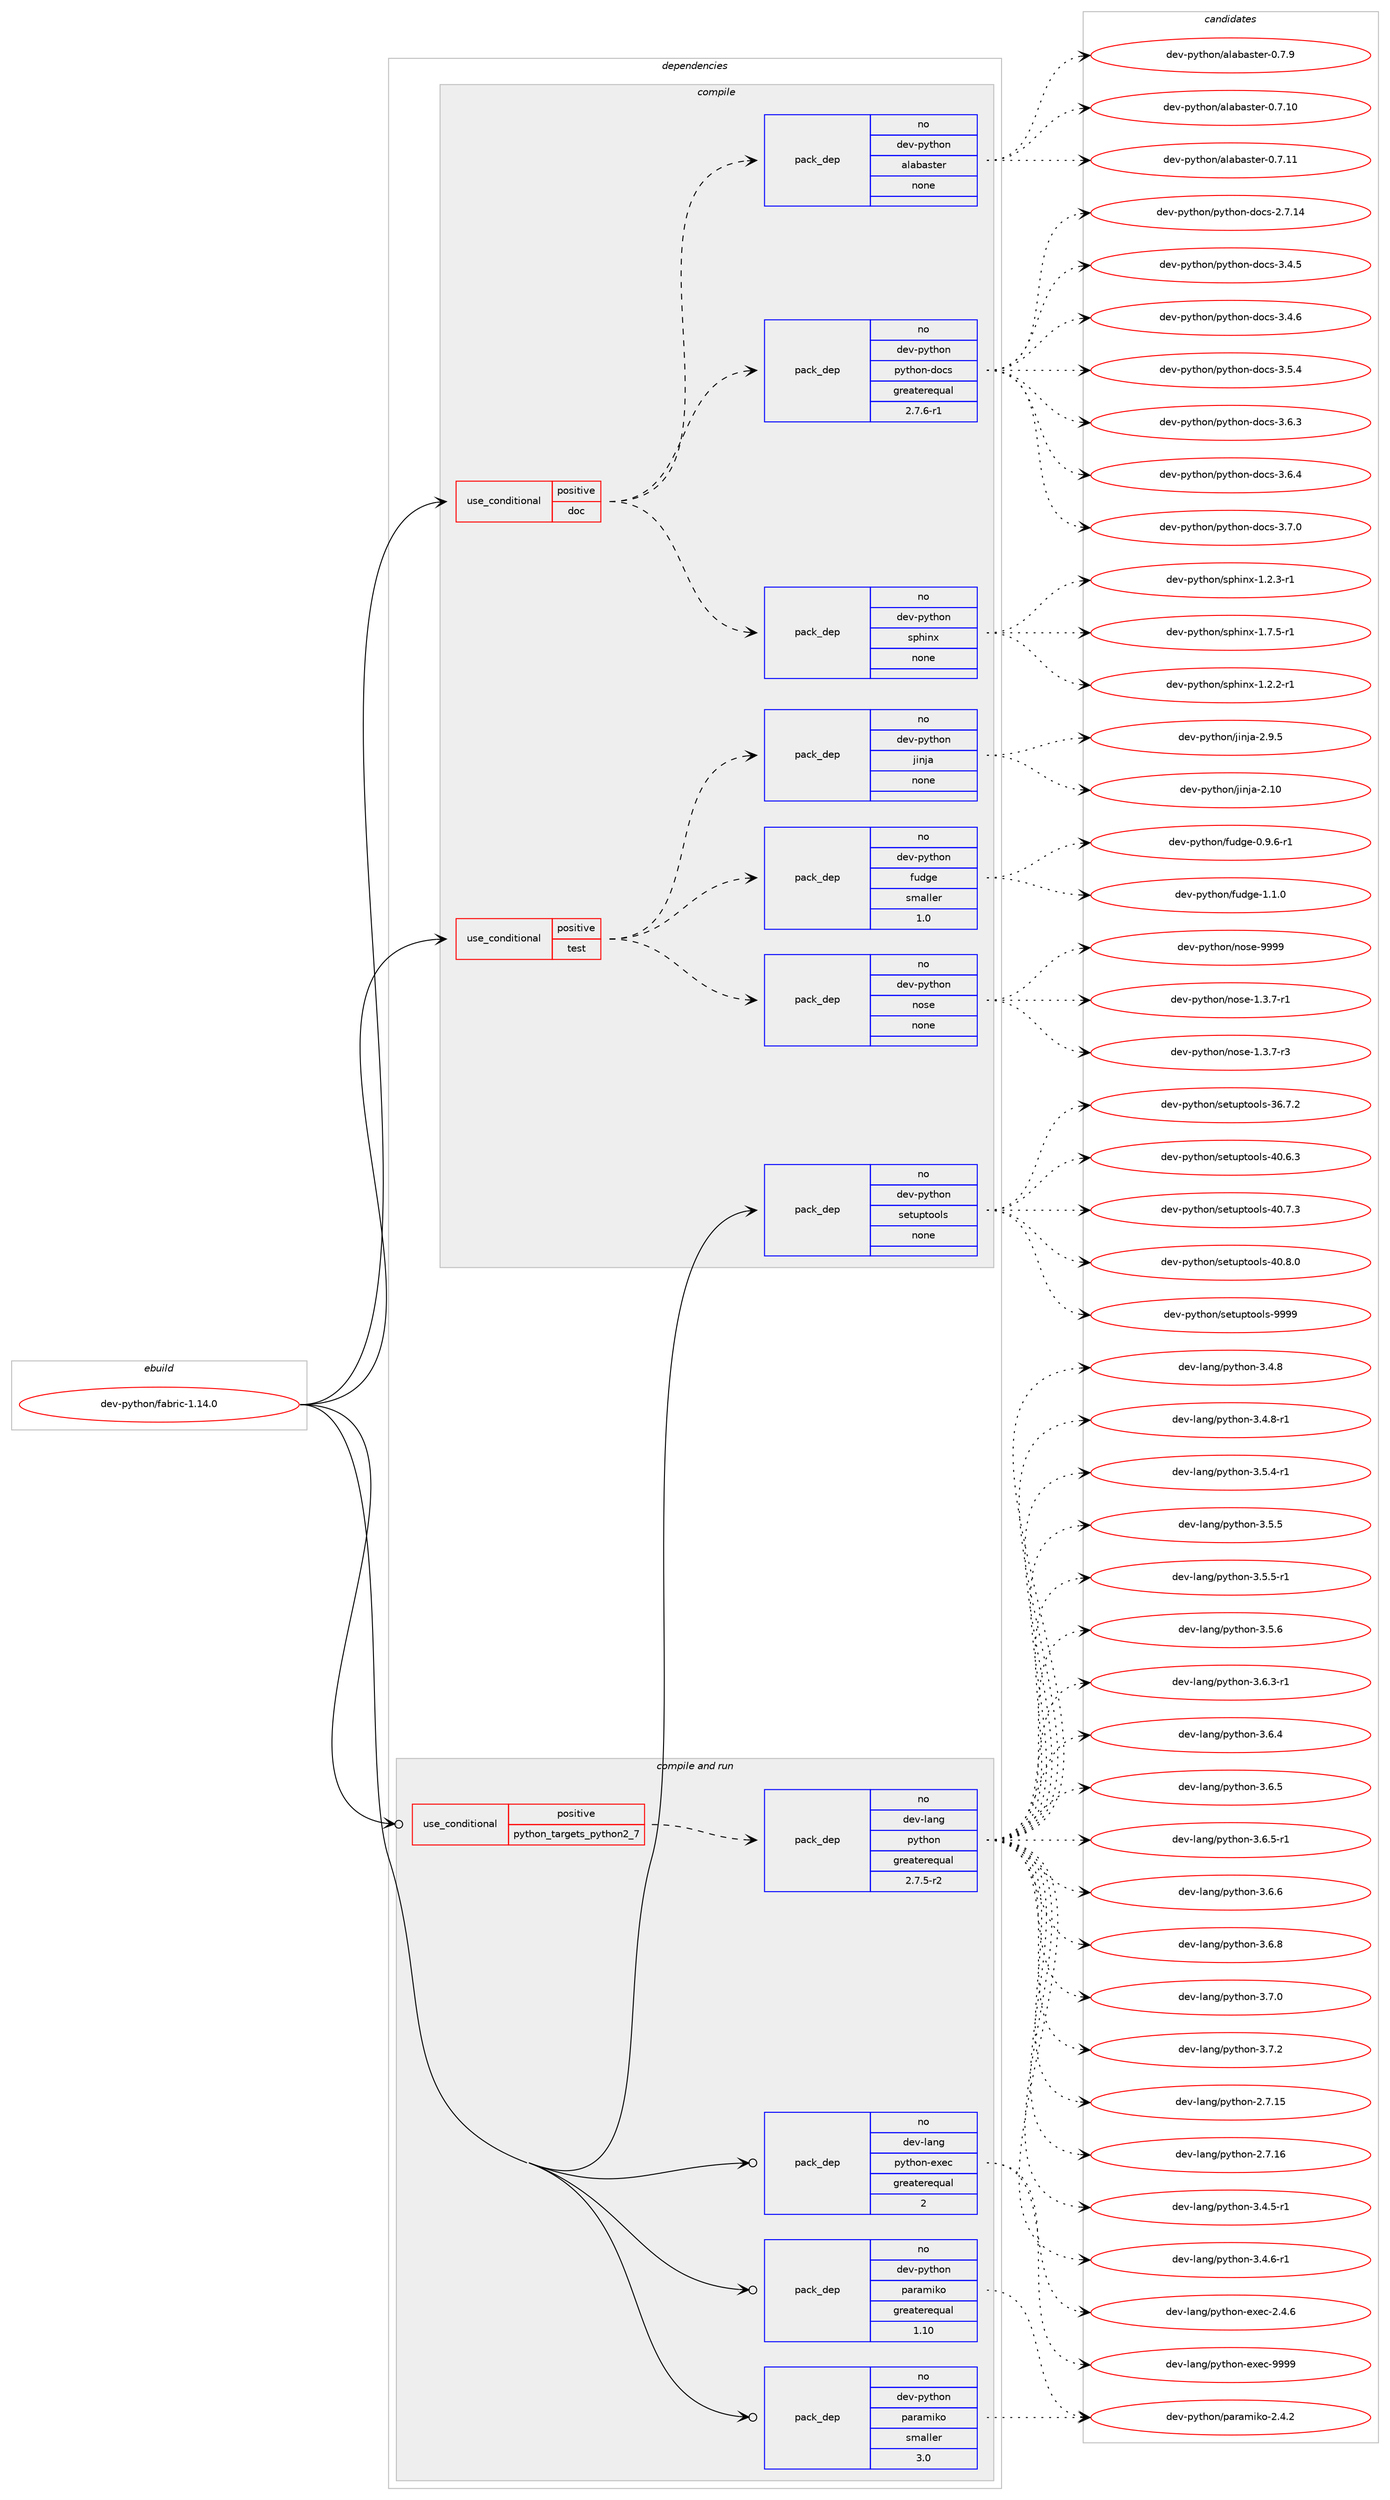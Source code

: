 digraph prolog {

# *************
# Graph options
# *************

newrank=true;
concentrate=true;
compound=true;
graph [rankdir=LR,fontname=Helvetica,fontsize=10,ranksep=1.5];#, ranksep=2.5, nodesep=0.2];
edge  [arrowhead=vee];
node  [fontname=Helvetica,fontsize=10];

# **********
# The ebuild
# **********

subgraph cluster_leftcol {
color=gray;
rank=same;
label=<<i>ebuild</i>>;
id [label="dev-python/fabric-1.14.0", color=red, width=4, href="../dev-python/fabric-1.14.0.svg"];
}

# ****************
# The dependencies
# ****************

subgraph cluster_midcol {
color=gray;
label=<<i>dependencies</i>>;
subgraph cluster_compile {
fillcolor="#eeeeee";
style=filled;
label=<<i>compile</i>>;
subgraph cond374042 {
dependency1408397 [label=<<TABLE BORDER="0" CELLBORDER="1" CELLSPACING="0" CELLPADDING="4"><TR><TD ROWSPAN="3" CELLPADDING="10">use_conditional</TD></TR><TR><TD>positive</TD></TR><TR><TD>doc</TD></TR></TABLE>>, shape=none, color=red];
subgraph pack1011096 {
dependency1408398 [label=<<TABLE BORDER="0" CELLBORDER="1" CELLSPACING="0" CELLPADDING="4" WIDTH="220"><TR><TD ROWSPAN="6" CELLPADDING="30">pack_dep</TD></TR><TR><TD WIDTH="110">no</TD></TR><TR><TD>dev-python</TD></TR><TR><TD>sphinx</TD></TR><TR><TD>none</TD></TR><TR><TD></TD></TR></TABLE>>, shape=none, color=blue];
}
dependency1408397:e -> dependency1408398:w [weight=20,style="dashed",arrowhead="vee"];
subgraph pack1011097 {
dependency1408399 [label=<<TABLE BORDER="0" CELLBORDER="1" CELLSPACING="0" CELLPADDING="4" WIDTH="220"><TR><TD ROWSPAN="6" CELLPADDING="30">pack_dep</TD></TR><TR><TD WIDTH="110">no</TD></TR><TR><TD>dev-python</TD></TR><TR><TD>python-docs</TD></TR><TR><TD>greaterequal</TD></TR><TR><TD>2.7.6-r1</TD></TR></TABLE>>, shape=none, color=blue];
}
dependency1408397:e -> dependency1408399:w [weight=20,style="dashed",arrowhead="vee"];
subgraph pack1011098 {
dependency1408400 [label=<<TABLE BORDER="0" CELLBORDER="1" CELLSPACING="0" CELLPADDING="4" WIDTH="220"><TR><TD ROWSPAN="6" CELLPADDING="30">pack_dep</TD></TR><TR><TD WIDTH="110">no</TD></TR><TR><TD>dev-python</TD></TR><TR><TD>alabaster</TD></TR><TR><TD>none</TD></TR><TR><TD></TD></TR></TABLE>>, shape=none, color=blue];
}
dependency1408397:e -> dependency1408400:w [weight=20,style="dashed",arrowhead="vee"];
}
id:e -> dependency1408397:w [weight=20,style="solid",arrowhead="vee"];
subgraph cond374043 {
dependency1408401 [label=<<TABLE BORDER="0" CELLBORDER="1" CELLSPACING="0" CELLPADDING="4"><TR><TD ROWSPAN="3" CELLPADDING="10">use_conditional</TD></TR><TR><TD>positive</TD></TR><TR><TD>test</TD></TR></TABLE>>, shape=none, color=red];
subgraph pack1011099 {
dependency1408402 [label=<<TABLE BORDER="0" CELLBORDER="1" CELLSPACING="0" CELLPADDING="4" WIDTH="220"><TR><TD ROWSPAN="6" CELLPADDING="30">pack_dep</TD></TR><TR><TD WIDTH="110">no</TD></TR><TR><TD>dev-python</TD></TR><TR><TD>nose</TD></TR><TR><TD>none</TD></TR><TR><TD></TD></TR></TABLE>>, shape=none, color=blue];
}
dependency1408401:e -> dependency1408402:w [weight=20,style="dashed",arrowhead="vee"];
subgraph pack1011100 {
dependency1408403 [label=<<TABLE BORDER="0" CELLBORDER="1" CELLSPACING="0" CELLPADDING="4" WIDTH="220"><TR><TD ROWSPAN="6" CELLPADDING="30">pack_dep</TD></TR><TR><TD WIDTH="110">no</TD></TR><TR><TD>dev-python</TD></TR><TR><TD>fudge</TD></TR><TR><TD>smaller</TD></TR><TR><TD>1.0</TD></TR></TABLE>>, shape=none, color=blue];
}
dependency1408401:e -> dependency1408403:w [weight=20,style="dashed",arrowhead="vee"];
subgraph pack1011101 {
dependency1408404 [label=<<TABLE BORDER="0" CELLBORDER="1" CELLSPACING="0" CELLPADDING="4" WIDTH="220"><TR><TD ROWSPAN="6" CELLPADDING="30">pack_dep</TD></TR><TR><TD WIDTH="110">no</TD></TR><TR><TD>dev-python</TD></TR><TR><TD>jinja</TD></TR><TR><TD>none</TD></TR><TR><TD></TD></TR></TABLE>>, shape=none, color=blue];
}
dependency1408401:e -> dependency1408404:w [weight=20,style="dashed",arrowhead="vee"];
}
id:e -> dependency1408401:w [weight=20,style="solid",arrowhead="vee"];
subgraph pack1011102 {
dependency1408405 [label=<<TABLE BORDER="0" CELLBORDER="1" CELLSPACING="0" CELLPADDING="4" WIDTH="220"><TR><TD ROWSPAN="6" CELLPADDING="30">pack_dep</TD></TR><TR><TD WIDTH="110">no</TD></TR><TR><TD>dev-python</TD></TR><TR><TD>setuptools</TD></TR><TR><TD>none</TD></TR><TR><TD></TD></TR></TABLE>>, shape=none, color=blue];
}
id:e -> dependency1408405:w [weight=20,style="solid",arrowhead="vee"];
}
subgraph cluster_compileandrun {
fillcolor="#eeeeee";
style=filled;
label=<<i>compile and run</i>>;
subgraph cond374044 {
dependency1408406 [label=<<TABLE BORDER="0" CELLBORDER="1" CELLSPACING="0" CELLPADDING="4"><TR><TD ROWSPAN="3" CELLPADDING="10">use_conditional</TD></TR><TR><TD>positive</TD></TR><TR><TD>python_targets_python2_7</TD></TR></TABLE>>, shape=none, color=red];
subgraph pack1011103 {
dependency1408407 [label=<<TABLE BORDER="0" CELLBORDER="1" CELLSPACING="0" CELLPADDING="4" WIDTH="220"><TR><TD ROWSPAN="6" CELLPADDING="30">pack_dep</TD></TR><TR><TD WIDTH="110">no</TD></TR><TR><TD>dev-lang</TD></TR><TR><TD>python</TD></TR><TR><TD>greaterequal</TD></TR><TR><TD>2.7.5-r2</TD></TR></TABLE>>, shape=none, color=blue];
}
dependency1408406:e -> dependency1408407:w [weight=20,style="dashed",arrowhead="vee"];
}
id:e -> dependency1408406:w [weight=20,style="solid",arrowhead="odotvee"];
subgraph pack1011104 {
dependency1408408 [label=<<TABLE BORDER="0" CELLBORDER="1" CELLSPACING="0" CELLPADDING="4" WIDTH="220"><TR><TD ROWSPAN="6" CELLPADDING="30">pack_dep</TD></TR><TR><TD WIDTH="110">no</TD></TR><TR><TD>dev-lang</TD></TR><TR><TD>python-exec</TD></TR><TR><TD>greaterequal</TD></TR><TR><TD>2</TD></TR></TABLE>>, shape=none, color=blue];
}
id:e -> dependency1408408:w [weight=20,style="solid",arrowhead="odotvee"];
subgraph pack1011105 {
dependency1408409 [label=<<TABLE BORDER="0" CELLBORDER="1" CELLSPACING="0" CELLPADDING="4" WIDTH="220"><TR><TD ROWSPAN="6" CELLPADDING="30">pack_dep</TD></TR><TR><TD WIDTH="110">no</TD></TR><TR><TD>dev-python</TD></TR><TR><TD>paramiko</TD></TR><TR><TD>greaterequal</TD></TR><TR><TD>1.10</TD></TR></TABLE>>, shape=none, color=blue];
}
id:e -> dependency1408409:w [weight=20,style="solid",arrowhead="odotvee"];
subgraph pack1011106 {
dependency1408410 [label=<<TABLE BORDER="0" CELLBORDER="1" CELLSPACING="0" CELLPADDING="4" WIDTH="220"><TR><TD ROWSPAN="6" CELLPADDING="30">pack_dep</TD></TR><TR><TD WIDTH="110">no</TD></TR><TR><TD>dev-python</TD></TR><TR><TD>paramiko</TD></TR><TR><TD>smaller</TD></TR><TR><TD>3.0</TD></TR></TABLE>>, shape=none, color=blue];
}
id:e -> dependency1408410:w [weight=20,style="solid",arrowhead="odotvee"];
}
subgraph cluster_run {
fillcolor="#eeeeee";
style=filled;
label=<<i>run</i>>;
}
}

# **************
# The candidates
# **************

subgraph cluster_choices {
rank=same;
color=gray;
label=<<i>candidates</i>>;

subgraph choice1011096 {
color=black;
nodesep=1;
choice10010111845112121116104111110471151121041051101204549465046504511449 [label="dev-python/sphinx-1.2.2-r1", color=red, width=4,href="../dev-python/sphinx-1.2.2-r1.svg"];
choice10010111845112121116104111110471151121041051101204549465046514511449 [label="dev-python/sphinx-1.2.3-r1", color=red, width=4,href="../dev-python/sphinx-1.2.3-r1.svg"];
choice10010111845112121116104111110471151121041051101204549465546534511449 [label="dev-python/sphinx-1.7.5-r1", color=red, width=4,href="../dev-python/sphinx-1.7.5-r1.svg"];
dependency1408398:e -> choice10010111845112121116104111110471151121041051101204549465046504511449:w [style=dotted,weight="100"];
dependency1408398:e -> choice10010111845112121116104111110471151121041051101204549465046514511449:w [style=dotted,weight="100"];
dependency1408398:e -> choice10010111845112121116104111110471151121041051101204549465546534511449:w [style=dotted,weight="100"];
}
subgraph choice1011097 {
color=black;
nodesep=1;
choice1001011184511212111610411111047112121116104111110451001119911545504655464952 [label="dev-python/python-docs-2.7.14", color=red, width=4,href="../dev-python/python-docs-2.7.14.svg"];
choice10010111845112121116104111110471121211161041111104510011199115455146524653 [label="dev-python/python-docs-3.4.5", color=red, width=4,href="../dev-python/python-docs-3.4.5.svg"];
choice10010111845112121116104111110471121211161041111104510011199115455146524654 [label="dev-python/python-docs-3.4.6", color=red, width=4,href="../dev-python/python-docs-3.4.6.svg"];
choice10010111845112121116104111110471121211161041111104510011199115455146534652 [label="dev-python/python-docs-3.5.4", color=red, width=4,href="../dev-python/python-docs-3.5.4.svg"];
choice10010111845112121116104111110471121211161041111104510011199115455146544651 [label="dev-python/python-docs-3.6.3", color=red, width=4,href="../dev-python/python-docs-3.6.3.svg"];
choice10010111845112121116104111110471121211161041111104510011199115455146544652 [label="dev-python/python-docs-3.6.4", color=red, width=4,href="../dev-python/python-docs-3.6.4.svg"];
choice10010111845112121116104111110471121211161041111104510011199115455146554648 [label="dev-python/python-docs-3.7.0", color=red, width=4,href="../dev-python/python-docs-3.7.0.svg"];
dependency1408399:e -> choice1001011184511212111610411111047112121116104111110451001119911545504655464952:w [style=dotted,weight="100"];
dependency1408399:e -> choice10010111845112121116104111110471121211161041111104510011199115455146524653:w [style=dotted,weight="100"];
dependency1408399:e -> choice10010111845112121116104111110471121211161041111104510011199115455146524654:w [style=dotted,weight="100"];
dependency1408399:e -> choice10010111845112121116104111110471121211161041111104510011199115455146534652:w [style=dotted,weight="100"];
dependency1408399:e -> choice10010111845112121116104111110471121211161041111104510011199115455146544651:w [style=dotted,weight="100"];
dependency1408399:e -> choice10010111845112121116104111110471121211161041111104510011199115455146544652:w [style=dotted,weight="100"];
dependency1408399:e -> choice10010111845112121116104111110471121211161041111104510011199115455146554648:w [style=dotted,weight="100"];
}
subgraph choice1011098 {
color=black;
nodesep=1;
choice10010111845112121116104111110479710897989711511610111445484655464948 [label="dev-python/alabaster-0.7.10", color=red, width=4,href="../dev-python/alabaster-0.7.10.svg"];
choice10010111845112121116104111110479710897989711511610111445484655464949 [label="dev-python/alabaster-0.7.11", color=red, width=4,href="../dev-python/alabaster-0.7.11.svg"];
choice100101118451121211161041111104797108979897115116101114454846554657 [label="dev-python/alabaster-0.7.9", color=red, width=4,href="../dev-python/alabaster-0.7.9.svg"];
dependency1408400:e -> choice10010111845112121116104111110479710897989711511610111445484655464948:w [style=dotted,weight="100"];
dependency1408400:e -> choice10010111845112121116104111110479710897989711511610111445484655464949:w [style=dotted,weight="100"];
dependency1408400:e -> choice100101118451121211161041111104797108979897115116101114454846554657:w [style=dotted,weight="100"];
}
subgraph choice1011099 {
color=black;
nodesep=1;
choice10010111845112121116104111110471101111151014549465146554511449 [label="dev-python/nose-1.3.7-r1", color=red, width=4,href="../dev-python/nose-1.3.7-r1.svg"];
choice10010111845112121116104111110471101111151014549465146554511451 [label="dev-python/nose-1.3.7-r3", color=red, width=4,href="../dev-python/nose-1.3.7-r3.svg"];
choice10010111845112121116104111110471101111151014557575757 [label="dev-python/nose-9999", color=red, width=4,href="../dev-python/nose-9999.svg"];
dependency1408402:e -> choice10010111845112121116104111110471101111151014549465146554511449:w [style=dotted,weight="100"];
dependency1408402:e -> choice10010111845112121116104111110471101111151014549465146554511451:w [style=dotted,weight="100"];
dependency1408402:e -> choice10010111845112121116104111110471101111151014557575757:w [style=dotted,weight="100"];
}
subgraph choice1011100 {
color=black;
nodesep=1;
choice10010111845112121116104111110471021171001031014548465746544511449 [label="dev-python/fudge-0.9.6-r1", color=red, width=4,href="../dev-python/fudge-0.9.6-r1.svg"];
choice1001011184511212111610411111047102117100103101454946494648 [label="dev-python/fudge-1.1.0", color=red, width=4,href="../dev-python/fudge-1.1.0.svg"];
dependency1408403:e -> choice10010111845112121116104111110471021171001031014548465746544511449:w [style=dotted,weight="100"];
dependency1408403:e -> choice1001011184511212111610411111047102117100103101454946494648:w [style=dotted,weight="100"];
}
subgraph choice1011101 {
color=black;
nodesep=1;
choice1001011184511212111610411111047106105110106974550464948 [label="dev-python/jinja-2.10", color=red, width=4,href="../dev-python/jinja-2.10.svg"];
choice100101118451121211161041111104710610511010697455046574653 [label="dev-python/jinja-2.9.5", color=red, width=4,href="../dev-python/jinja-2.9.5.svg"];
dependency1408404:e -> choice1001011184511212111610411111047106105110106974550464948:w [style=dotted,weight="100"];
dependency1408404:e -> choice100101118451121211161041111104710610511010697455046574653:w [style=dotted,weight="100"];
}
subgraph choice1011102 {
color=black;
nodesep=1;
choice100101118451121211161041111104711510111611711211611111110811545515446554650 [label="dev-python/setuptools-36.7.2", color=red, width=4,href="../dev-python/setuptools-36.7.2.svg"];
choice100101118451121211161041111104711510111611711211611111110811545524846544651 [label="dev-python/setuptools-40.6.3", color=red, width=4,href="../dev-python/setuptools-40.6.3.svg"];
choice100101118451121211161041111104711510111611711211611111110811545524846554651 [label="dev-python/setuptools-40.7.3", color=red, width=4,href="../dev-python/setuptools-40.7.3.svg"];
choice100101118451121211161041111104711510111611711211611111110811545524846564648 [label="dev-python/setuptools-40.8.0", color=red, width=4,href="../dev-python/setuptools-40.8.0.svg"];
choice10010111845112121116104111110471151011161171121161111111081154557575757 [label="dev-python/setuptools-9999", color=red, width=4,href="../dev-python/setuptools-9999.svg"];
dependency1408405:e -> choice100101118451121211161041111104711510111611711211611111110811545515446554650:w [style=dotted,weight="100"];
dependency1408405:e -> choice100101118451121211161041111104711510111611711211611111110811545524846544651:w [style=dotted,weight="100"];
dependency1408405:e -> choice100101118451121211161041111104711510111611711211611111110811545524846554651:w [style=dotted,weight="100"];
dependency1408405:e -> choice100101118451121211161041111104711510111611711211611111110811545524846564648:w [style=dotted,weight="100"];
dependency1408405:e -> choice10010111845112121116104111110471151011161171121161111111081154557575757:w [style=dotted,weight="100"];
}
subgraph choice1011103 {
color=black;
nodesep=1;
choice10010111845108971101034711212111610411111045504655464953 [label="dev-lang/python-2.7.15", color=red, width=4,href="../dev-lang/python-2.7.15.svg"];
choice10010111845108971101034711212111610411111045504655464954 [label="dev-lang/python-2.7.16", color=red, width=4,href="../dev-lang/python-2.7.16.svg"];
choice1001011184510897110103471121211161041111104551465246534511449 [label="dev-lang/python-3.4.5-r1", color=red, width=4,href="../dev-lang/python-3.4.5-r1.svg"];
choice1001011184510897110103471121211161041111104551465246544511449 [label="dev-lang/python-3.4.6-r1", color=red, width=4,href="../dev-lang/python-3.4.6-r1.svg"];
choice100101118451089711010347112121116104111110455146524656 [label="dev-lang/python-3.4.8", color=red, width=4,href="../dev-lang/python-3.4.8.svg"];
choice1001011184510897110103471121211161041111104551465246564511449 [label="dev-lang/python-3.4.8-r1", color=red, width=4,href="../dev-lang/python-3.4.8-r1.svg"];
choice1001011184510897110103471121211161041111104551465346524511449 [label="dev-lang/python-3.5.4-r1", color=red, width=4,href="../dev-lang/python-3.5.4-r1.svg"];
choice100101118451089711010347112121116104111110455146534653 [label="dev-lang/python-3.5.5", color=red, width=4,href="../dev-lang/python-3.5.5.svg"];
choice1001011184510897110103471121211161041111104551465346534511449 [label="dev-lang/python-3.5.5-r1", color=red, width=4,href="../dev-lang/python-3.5.5-r1.svg"];
choice100101118451089711010347112121116104111110455146534654 [label="dev-lang/python-3.5.6", color=red, width=4,href="../dev-lang/python-3.5.6.svg"];
choice1001011184510897110103471121211161041111104551465446514511449 [label="dev-lang/python-3.6.3-r1", color=red, width=4,href="../dev-lang/python-3.6.3-r1.svg"];
choice100101118451089711010347112121116104111110455146544652 [label="dev-lang/python-3.6.4", color=red, width=4,href="../dev-lang/python-3.6.4.svg"];
choice100101118451089711010347112121116104111110455146544653 [label="dev-lang/python-3.6.5", color=red, width=4,href="../dev-lang/python-3.6.5.svg"];
choice1001011184510897110103471121211161041111104551465446534511449 [label="dev-lang/python-3.6.5-r1", color=red, width=4,href="../dev-lang/python-3.6.5-r1.svg"];
choice100101118451089711010347112121116104111110455146544654 [label="dev-lang/python-3.6.6", color=red, width=4,href="../dev-lang/python-3.6.6.svg"];
choice100101118451089711010347112121116104111110455146544656 [label="dev-lang/python-3.6.8", color=red, width=4,href="../dev-lang/python-3.6.8.svg"];
choice100101118451089711010347112121116104111110455146554648 [label="dev-lang/python-3.7.0", color=red, width=4,href="../dev-lang/python-3.7.0.svg"];
choice100101118451089711010347112121116104111110455146554650 [label="dev-lang/python-3.7.2", color=red, width=4,href="../dev-lang/python-3.7.2.svg"];
dependency1408407:e -> choice10010111845108971101034711212111610411111045504655464953:w [style=dotted,weight="100"];
dependency1408407:e -> choice10010111845108971101034711212111610411111045504655464954:w [style=dotted,weight="100"];
dependency1408407:e -> choice1001011184510897110103471121211161041111104551465246534511449:w [style=dotted,weight="100"];
dependency1408407:e -> choice1001011184510897110103471121211161041111104551465246544511449:w [style=dotted,weight="100"];
dependency1408407:e -> choice100101118451089711010347112121116104111110455146524656:w [style=dotted,weight="100"];
dependency1408407:e -> choice1001011184510897110103471121211161041111104551465246564511449:w [style=dotted,weight="100"];
dependency1408407:e -> choice1001011184510897110103471121211161041111104551465346524511449:w [style=dotted,weight="100"];
dependency1408407:e -> choice100101118451089711010347112121116104111110455146534653:w [style=dotted,weight="100"];
dependency1408407:e -> choice1001011184510897110103471121211161041111104551465346534511449:w [style=dotted,weight="100"];
dependency1408407:e -> choice100101118451089711010347112121116104111110455146534654:w [style=dotted,weight="100"];
dependency1408407:e -> choice1001011184510897110103471121211161041111104551465446514511449:w [style=dotted,weight="100"];
dependency1408407:e -> choice100101118451089711010347112121116104111110455146544652:w [style=dotted,weight="100"];
dependency1408407:e -> choice100101118451089711010347112121116104111110455146544653:w [style=dotted,weight="100"];
dependency1408407:e -> choice1001011184510897110103471121211161041111104551465446534511449:w [style=dotted,weight="100"];
dependency1408407:e -> choice100101118451089711010347112121116104111110455146544654:w [style=dotted,weight="100"];
dependency1408407:e -> choice100101118451089711010347112121116104111110455146544656:w [style=dotted,weight="100"];
dependency1408407:e -> choice100101118451089711010347112121116104111110455146554648:w [style=dotted,weight="100"];
dependency1408407:e -> choice100101118451089711010347112121116104111110455146554650:w [style=dotted,weight="100"];
}
subgraph choice1011104 {
color=black;
nodesep=1;
choice1001011184510897110103471121211161041111104510112010199455046524654 [label="dev-lang/python-exec-2.4.6", color=red, width=4,href="../dev-lang/python-exec-2.4.6.svg"];
choice10010111845108971101034711212111610411111045101120101994557575757 [label="dev-lang/python-exec-9999", color=red, width=4,href="../dev-lang/python-exec-9999.svg"];
dependency1408408:e -> choice1001011184510897110103471121211161041111104510112010199455046524654:w [style=dotted,weight="100"];
dependency1408408:e -> choice10010111845108971101034711212111610411111045101120101994557575757:w [style=dotted,weight="100"];
}
subgraph choice1011105 {
color=black;
nodesep=1;
choice10010111845112121116104111110471129711497109105107111455046524650 [label="dev-python/paramiko-2.4.2", color=red, width=4,href="../dev-python/paramiko-2.4.2.svg"];
dependency1408409:e -> choice10010111845112121116104111110471129711497109105107111455046524650:w [style=dotted,weight="100"];
}
subgraph choice1011106 {
color=black;
nodesep=1;
choice10010111845112121116104111110471129711497109105107111455046524650 [label="dev-python/paramiko-2.4.2", color=red, width=4,href="../dev-python/paramiko-2.4.2.svg"];
dependency1408410:e -> choice10010111845112121116104111110471129711497109105107111455046524650:w [style=dotted,weight="100"];
}
}

}
